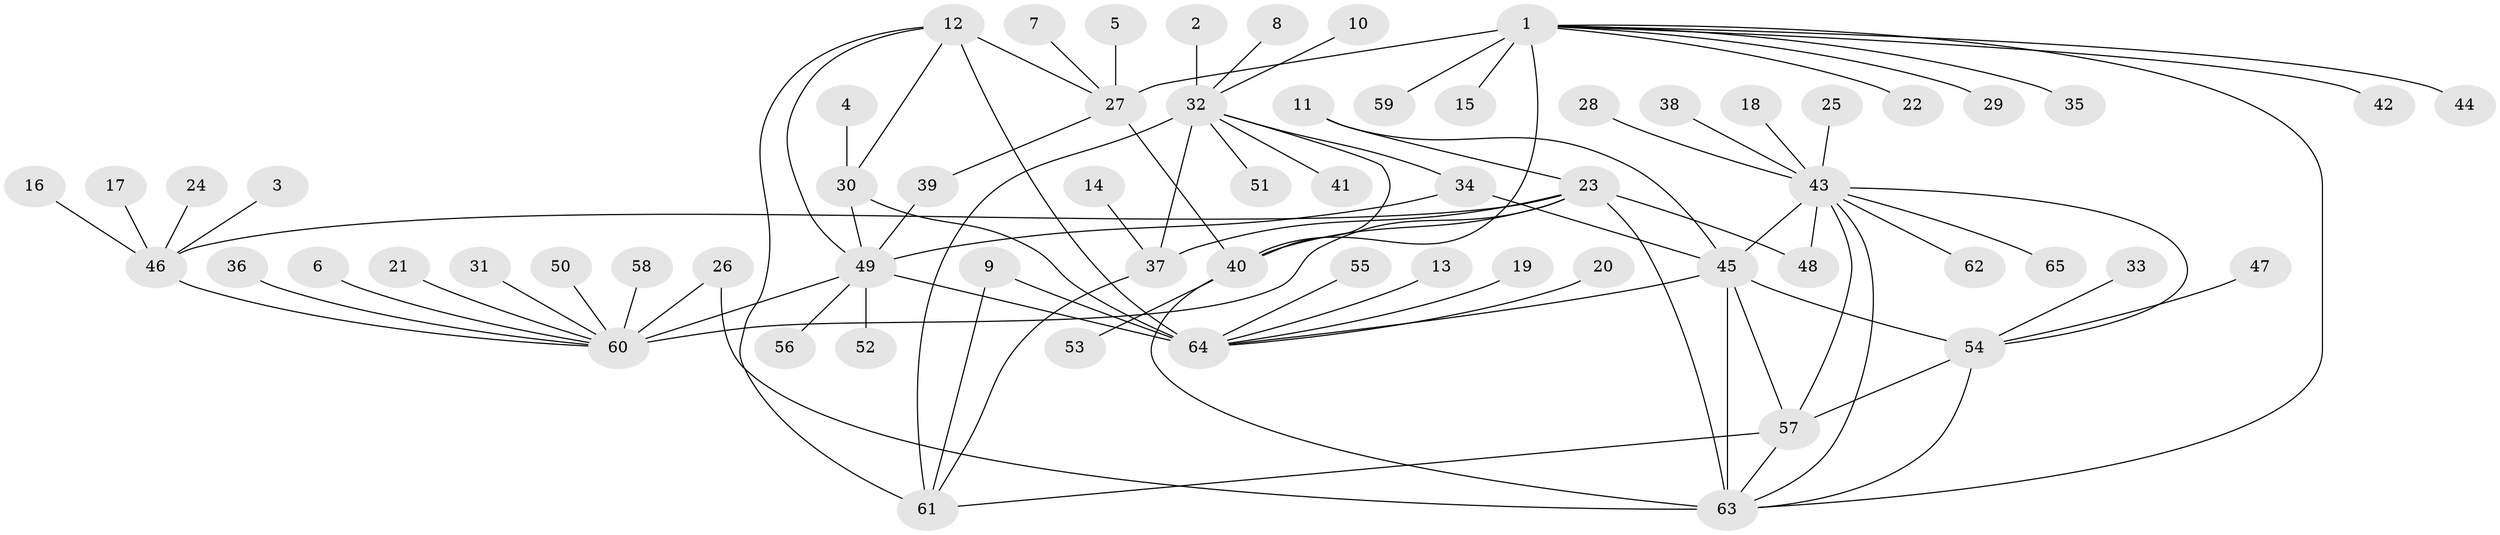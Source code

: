 // original degree distribution, {8: 0.046153846153846156, 6: 0.03076923076923077, 13: 0.015384615384615385, 10: 0.046153846153846156, 12: 0.015384615384615385, 9: 0.015384615384615385, 7: 0.038461538461538464, 15: 0.007692307692307693, 11: 0.007692307692307693, 5: 0.007692307692307693, 1: 0.6307692307692307, 2: 0.12307692307692308, 3: 0.015384615384615385}
// Generated by graph-tools (version 1.1) at 2025/02/03/09/25 03:02:52]
// undirected, 65 vertices, 90 edges
graph export_dot {
graph [start="1"]
  node [color=gray90,style=filled];
  1;
  2;
  3;
  4;
  5;
  6;
  7;
  8;
  9;
  10;
  11;
  12;
  13;
  14;
  15;
  16;
  17;
  18;
  19;
  20;
  21;
  22;
  23;
  24;
  25;
  26;
  27;
  28;
  29;
  30;
  31;
  32;
  33;
  34;
  35;
  36;
  37;
  38;
  39;
  40;
  41;
  42;
  43;
  44;
  45;
  46;
  47;
  48;
  49;
  50;
  51;
  52;
  53;
  54;
  55;
  56;
  57;
  58;
  59;
  60;
  61;
  62;
  63;
  64;
  65;
  1 -- 15 [weight=1.0];
  1 -- 22 [weight=1.0];
  1 -- 27 [weight=4.0];
  1 -- 29 [weight=1.0];
  1 -- 35 [weight=1.0];
  1 -- 40 [weight=4.0];
  1 -- 42 [weight=1.0];
  1 -- 44 [weight=1.0];
  1 -- 59 [weight=1.0];
  1 -- 63 [weight=1.0];
  2 -- 32 [weight=1.0];
  3 -- 46 [weight=1.0];
  4 -- 30 [weight=1.0];
  5 -- 27 [weight=1.0];
  6 -- 60 [weight=1.0];
  7 -- 27 [weight=1.0];
  8 -- 32 [weight=1.0];
  9 -- 61 [weight=1.0];
  9 -- 64 [weight=1.0];
  10 -- 32 [weight=1.0];
  11 -- 23 [weight=1.0];
  11 -- 45 [weight=1.0];
  12 -- 27 [weight=1.0];
  12 -- 30 [weight=1.0];
  12 -- 49 [weight=1.0];
  12 -- 61 [weight=1.0];
  12 -- 64 [weight=3.0];
  13 -- 64 [weight=1.0];
  14 -- 37 [weight=1.0];
  16 -- 46 [weight=1.0];
  17 -- 46 [weight=1.0];
  18 -- 43 [weight=1.0];
  19 -- 64 [weight=1.0];
  20 -- 64 [weight=1.0];
  21 -- 60 [weight=1.0];
  23 -- 37 [weight=1.0];
  23 -- 40 [weight=1.0];
  23 -- 46 [weight=2.0];
  23 -- 48 [weight=1.0];
  23 -- 60 [weight=6.0];
  23 -- 63 [weight=1.0];
  24 -- 46 [weight=1.0];
  25 -- 43 [weight=1.0];
  26 -- 60 [weight=1.0];
  26 -- 63 [weight=1.0];
  27 -- 39 [weight=1.0];
  27 -- 40 [weight=1.0];
  28 -- 43 [weight=1.0];
  30 -- 49 [weight=1.0];
  30 -- 64 [weight=3.0];
  31 -- 60 [weight=1.0];
  32 -- 34 [weight=1.0];
  32 -- 37 [weight=4.0];
  32 -- 40 [weight=1.0];
  32 -- 41 [weight=1.0];
  32 -- 51 [weight=1.0];
  32 -- 61 [weight=4.0];
  33 -- 54 [weight=1.0];
  34 -- 45 [weight=1.0];
  34 -- 49 [weight=1.0];
  36 -- 60 [weight=1.0];
  37 -- 61 [weight=1.0];
  38 -- 43 [weight=1.0];
  39 -- 49 [weight=1.0];
  40 -- 53 [weight=1.0];
  40 -- 63 [weight=1.0];
  43 -- 45 [weight=2.0];
  43 -- 48 [weight=1.0];
  43 -- 54 [weight=1.0];
  43 -- 57 [weight=1.0];
  43 -- 62 [weight=1.0];
  43 -- 63 [weight=1.0];
  43 -- 65 [weight=1.0];
  45 -- 54 [weight=2.0];
  45 -- 57 [weight=2.0];
  45 -- 63 [weight=2.0];
  45 -- 64 [weight=1.0];
  46 -- 60 [weight=3.0];
  47 -- 54 [weight=1.0];
  49 -- 52 [weight=1.0];
  49 -- 56 [weight=1.0];
  49 -- 60 [weight=1.0];
  49 -- 64 [weight=3.0];
  50 -- 60 [weight=1.0];
  54 -- 57 [weight=1.0];
  54 -- 63 [weight=1.0];
  55 -- 64 [weight=1.0];
  57 -- 61 [weight=1.0];
  57 -- 63 [weight=1.0];
  58 -- 60 [weight=1.0];
}
